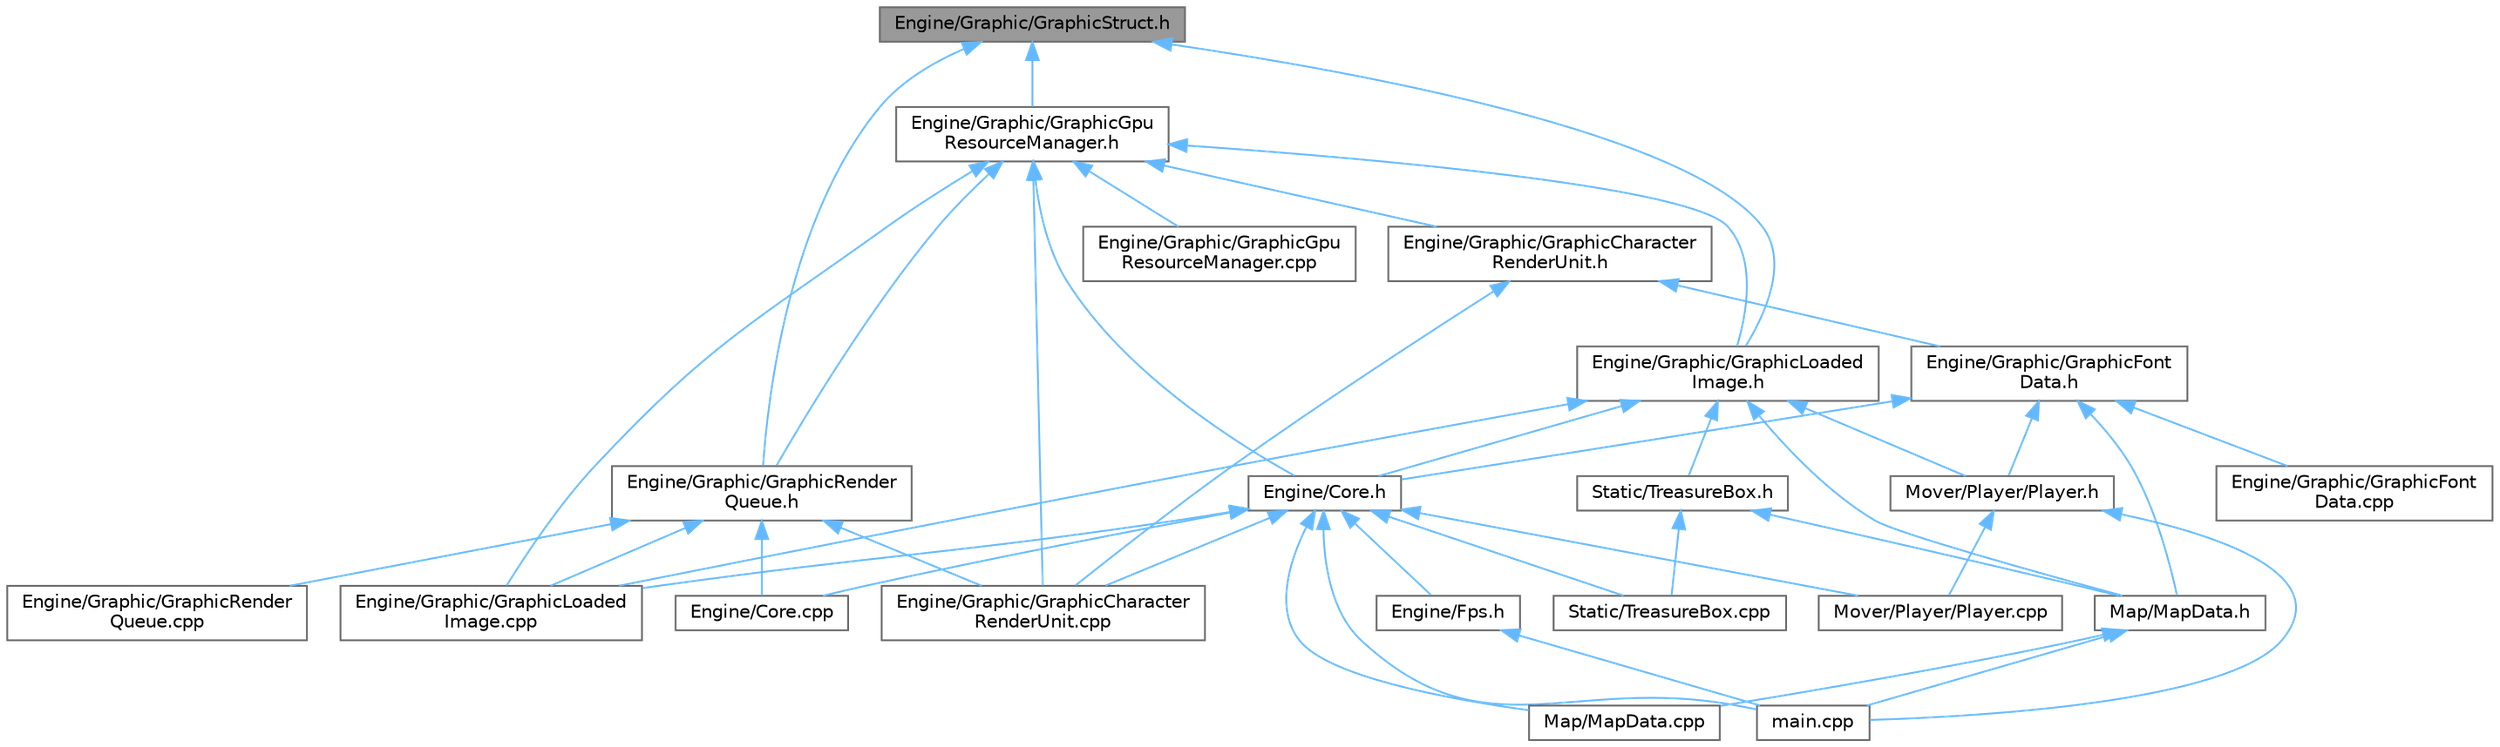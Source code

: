 digraph "Engine/Graphic/GraphicStruct.h"
{
 // LATEX_PDF_SIZE
  bgcolor="transparent";
  edge [fontname=Helvetica,fontsize=10,labelfontname=Helvetica,labelfontsize=10];
  node [fontname=Helvetica,fontsize=10,shape=box,height=0.2,width=0.4];
  Node1 [id="Node000001",label="Engine/Graphic/GraphicStruct.h",height=0.2,width=0.4,color="gray40", fillcolor="grey60", style="filled", fontcolor="black",tooltip=" "];
  Node1 -> Node2 [id="edge41_Node000001_Node000002",dir="back",color="steelblue1",style="solid",tooltip=" "];
  Node2 [id="Node000002",label="Engine/Graphic/GraphicGpu\lResourceManager.h",height=0.2,width=0.4,color="grey40", fillcolor="white", style="filled",URL="$_graphic_gpu_resource_manager_8h.html",tooltip=" "];
  Node2 -> Node3 [id="edge42_Node000002_Node000003",dir="back",color="steelblue1",style="solid",tooltip=" "];
  Node3 [id="Node000003",label="Engine/Core.h",height=0.2,width=0.4,color="grey40", fillcolor="white", style="filled",URL="$_core_8h.html",tooltip=" "];
  Node3 -> Node4 [id="edge43_Node000003_Node000004",dir="back",color="steelblue1",style="solid",tooltip=" "];
  Node4 [id="Node000004",label="Engine/Core.cpp",height=0.2,width=0.4,color="grey40", fillcolor="white", style="filled",URL="$_core_8cpp.html",tooltip=" "];
  Node3 -> Node5 [id="edge44_Node000003_Node000005",dir="back",color="steelblue1",style="solid",tooltip=" "];
  Node5 [id="Node000005",label="Engine/Fps.h",height=0.2,width=0.4,color="grey40", fillcolor="white", style="filled",URL="$_fps_8h.html",tooltip=" "];
  Node5 -> Node6 [id="edge45_Node000005_Node000006",dir="back",color="steelblue1",style="solid",tooltip=" "];
  Node6 [id="Node000006",label="main.cpp",height=0.2,width=0.4,color="grey40", fillcolor="white", style="filled",URL="$main_8cpp.html",tooltip=" "];
  Node3 -> Node7 [id="edge46_Node000003_Node000007",dir="back",color="steelblue1",style="solid",tooltip=" "];
  Node7 [id="Node000007",label="Engine/Graphic/GraphicCharacter\lRenderUnit.cpp",height=0.2,width=0.4,color="grey40", fillcolor="white", style="filled",URL="$_graphic_character_render_unit_8cpp.html",tooltip=" "];
  Node3 -> Node8 [id="edge47_Node000003_Node000008",dir="back",color="steelblue1",style="solid",tooltip=" "];
  Node8 [id="Node000008",label="Engine/Graphic/GraphicLoaded\lImage.cpp",height=0.2,width=0.4,color="grey40", fillcolor="white", style="filled",URL="$_graphic_loaded_image_8cpp.html",tooltip=" "];
  Node3 -> Node9 [id="edge48_Node000003_Node000009",dir="back",color="steelblue1",style="solid",tooltip=" "];
  Node9 [id="Node000009",label="Map/MapData.cpp",height=0.2,width=0.4,color="grey40", fillcolor="white", style="filled",URL="$_map_data_8cpp.html",tooltip=" "];
  Node3 -> Node10 [id="edge49_Node000003_Node000010",dir="back",color="steelblue1",style="solid",tooltip=" "];
  Node10 [id="Node000010",label="Mover/Player/Player.cpp",height=0.2,width=0.4,color="grey40", fillcolor="white", style="filled",URL="$_player_8cpp.html",tooltip=" "];
  Node3 -> Node11 [id="edge50_Node000003_Node000011",dir="back",color="steelblue1",style="solid",tooltip=" "];
  Node11 [id="Node000011",label="Static/TreasureBox.cpp",height=0.2,width=0.4,color="grey40", fillcolor="white", style="filled",URL="$_treasure_box_8cpp.html",tooltip=" "];
  Node3 -> Node6 [id="edge51_Node000003_Node000006",dir="back",color="steelblue1",style="solid",tooltip=" "];
  Node2 -> Node7 [id="edge52_Node000002_Node000007",dir="back",color="steelblue1",style="solid",tooltip=" "];
  Node2 -> Node12 [id="edge53_Node000002_Node000012",dir="back",color="steelblue1",style="solid",tooltip=" "];
  Node12 [id="Node000012",label="Engine/Graphic/GraphicCharacter\lRenderUnit.h",height=0.2,width=0.4,color="grey40", fillcolor="white", style="filled",URL="$_graphic_character_render_unit_8h.html",tooltip=" "];
  Node12 -> Node7 [id="edge54_Node000012_Node000007",dir="back",color="steelblue1",style="solid",tooltip=" "];
  Node12 -> Node13 [id="edge55_Node000012_Node000013",dir="back",color="steelblue1",style="solid",tooltip=" "];
  Node13 [id="Node000013",label="Engine/Graphic/GraphicFont\lData.h",height=0.2,width=0.4,color="grey40", fillcolor="white", style="filled",URL="$_graphic_font_data_8h.html",tooltip=" "];
  Node13 -> Node3 [id="edge56_Node000013_Node000003",dir="back",color="steelblue1",style="solid",tooltip=" "];
  Node13 -> Node14 [id="edge57_Node000013_Node000014",dir="back",color="steelblue1",style="solid",tooltip=" "];
  Node14 [id="Node000014",label="Engine/Graphic/GraphicFont\lData.cpp",height=0.2,width=0.4,color="grey40", fillcolor="white", style="filled",URL="$_graphic_font_data_8cpp.html",tooltip=" "];
  Node13 -> Node15 [id="edge58_Node000013_Node000015",dir="back",color="steelblue1",style="solid",tooltip=" "];
  Node15 [id="Node000015",label="Map/MapData.h",height=0.2,width=0.4,color="grey40", fillcolor="white", style="filled",URL="$_map_data_8h.html",tooltip=" "];
  Node15 -> Node9 [id="edge59_Node000015_Node000009",dir="back",color="steelblue1",style="solid",tooltip=" "];
  Node15 -> Node6 [id="edge60_Node000015_Node000006",dir="back",color="steelblue1",style="solid",tooltip=" "];
  Node13 -> Node16 [id="edge61_Node000013_Node000016",dir="back",color="steelblue1",style="solid",tooltip=" "];
  Node16 [id="Node000016",label="Mover/Player/Player.h",height=0.2,width=0.4,color="grey40", fillcolor="white", style="filled",URL="$_player_8h.html",tooltip=" "];
  Node16 -> Node10 [id="edge62_Node000016_Node000010",dir="back",color="steelblue1",style="solid",tooltip=" "];
  Node16 -> Node6 [id="edge63_Node000016_Node000006",dir="back",color="steelblue1",style="solid",tooltip=" "];
  Node2 -> Node17 [id="edge64_Node000002_Node000017",dir="back",color="steelblue1",style="solid",tooltip=" "];
  Node17 [id="Node000017",label="Engine/Graphic/GraphicGpu\lResourceManager.cpp",height=0.2,width=0.4,color="grey40", fillcolor="white", style="filled",URL="$_graphic_gpu_resource_manager_8cpp.html",tooltip=" "];
  Node2 -> Node8 [id="edge65_Node000002_Node000008",dir="back",color="steelblue1",style="solid",tooltip=" "];
  Node2 -> Node18 [id="edge66_Node000002_Node000018",dir="back",color="steelblue1",style="solid",tooltip=" "];
  Node18 [id="Node000018",label="Engine/Graphic/GraphicLoaded\lImage.h",height=0.2,width=0.4,color="grey40", fillcolor="white", style="filled",URL="$_graphic_loaded_image_8h.html",tooltip=" "];
  Node18 -> Node3 [id="edge67_Node000018_Node000003",dir="back",color="steelblue1",style="solid",tooltip=" "];
  Node18 -> Node8 [id="edge68_Node000018_Node000008",dir="back",color="steelblue1",style="solid",tooltip=" "];
  Node18 -> Node15 [id="edge69_Node000018_Node000015",dir="back",color="steelblue1",style="solid",tooltip=" "];
  Node18 -> Node16 [id="edge70_Node000018_Node000016",dir="back",color="steelblue1",style="solid",tooltip=" "];
  Node18 -> Node19 [id="edge71_Node000018_Node000019",dir="back",color="steelblue1",style="solid",tooltip=" "];
  Node19 [id="Node000019",label="Static/TreasureBox.h",height=0.2,width=0.4,color="grey40", fillcolor="white", style="filled",URL="$_treasure_box_8h.html",tooltip=" "];
  Node19 -> Node15 [id="edge72_Node000019_Node000015",dir="back",color="steelblue1",style="solid",tooltip=" "];
  Node19 -> Node11 [id="edge73_Node000019_Node000011",dir="back",color="steelblue1",style="solid",tooltip=" "];
  Node2 -> Node20 [id="edge74_Node000002_Node000020",dir="back",color="steelblue1",style="solid",tooltip=" "];
  Node20 [id="Node000020",label="Engine/Graphic/GraphicRender\lQueue.h",height=0.2,width=0.4,color="grey40", fillcolor="white", style="filled",URL="$_graphic_render_queue_8h.html",tooltip=" "];
  Node20 -> Node4 [id="edge75_Node000020_Node000004",dir="back",color="steelblue1",style="solid",tooltip=" "];
  Node20 -> Node7 [id="edge76_Node000020_Node000007",dir="back",color="steelblue1",style="solid",tooltip=" "];
  Node20 -> Node8 [id="edge77_Node000020_Node000008",dir="back",color="steelblue1",style="solid",tooltip=" "];
  Node20 -> Node21 [id="edge78_Node000020_Node000021",dir="back",color="steelblue1",style="solid",tooltip=" "];
  Node21 [id="Node000021",label="Engine/Graphic/GraphicRender\lQueue.cpp",height=0.2,width=0.4,color="grey40", fillcolor="white", style="filled",URL="$_graphic_render_queue_8cpp.html",tooltip=" "];
  Node1 -> Node18 [id="edge79_Node000001_Node000018",dir="back",color="steelblue1",style="solid",tooltip=" "];
  Node1 -> Node20 [id="edge80_Node000001_Node000020",dir="back",color="steelblue1",style="solid",tooltip=" "];
}
